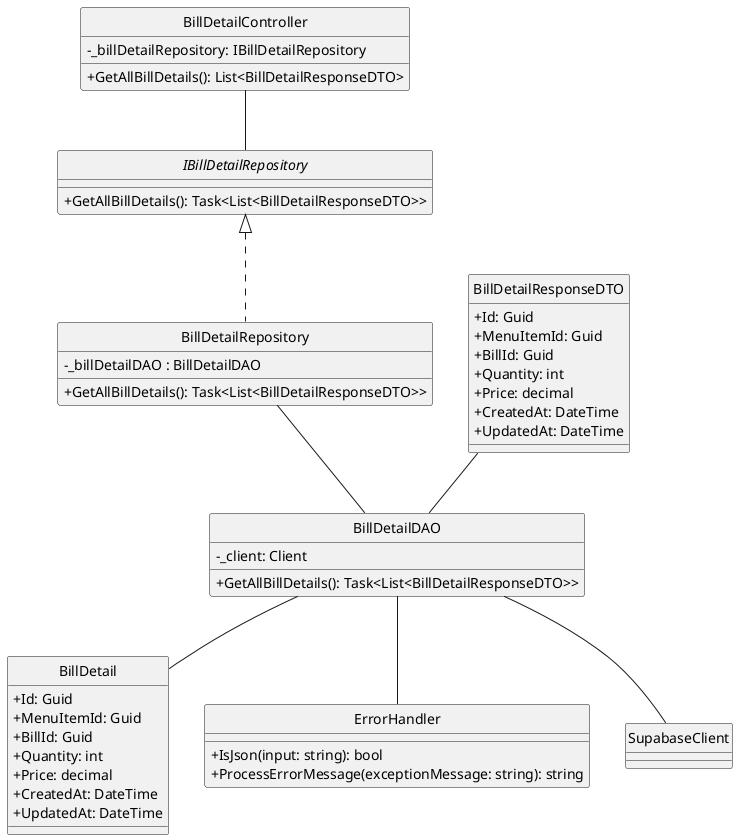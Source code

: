 @startuml
hide circle
skinparam classAttributeIconSize 0

class BillDetailController {
    - _billDetailRepository: IBillDetailRepository 
    + GetAllBillDetails(): List<BillDetailResponseDTO>
}

interface IBillDetailRepository {
    +GetAllBillDetails(): Task<List<BillDetailResponseDTO>>
}

class BillDetailRepository {
    - _billDetailDAO : BillDetailDAO
    +GetAllBillDetails(): Task<List<BillDetailResponseDTO>>
}

class BillDetailDAO {
    - _client: Client
    +GetAllBillDetails(): Task<List<BillDetailResponseDTO>>
}

class BillDetail {
    +Id: Guid
    +MenuItemId: Guid
    +BillId: Guid
    +Quantity: int
    +Price: decimal
    +CreatedAt: DateTime
    +UpdatedAt: DateTime
}

class BillDetailResponseDTO {
    +Id: Guid
    +MenuItemId: Guid
    +BillId: Guid
    +Quantity: int
    +Price: decimal
    +CreatedAt: DateTime
    +UpdatedAt: DateTime
}

class ErrorHandler {
    +IsJson(input: string): bool
    +ProcessErrorMessage(exceptionMessage: string): string
}


BillDetailController -- IBillDetailRepository
IBillDetailRepository <|.. BillDetailRepository
BillDetailRepository -- BillDetailDAO
BillDetailDAO -- BillDetail
BillDetailResponseDTO -- BillDetailDAO
BillDetailDAO -- ErrorHandler
BillDetailDAO -- SupabaseClient

@enduml
